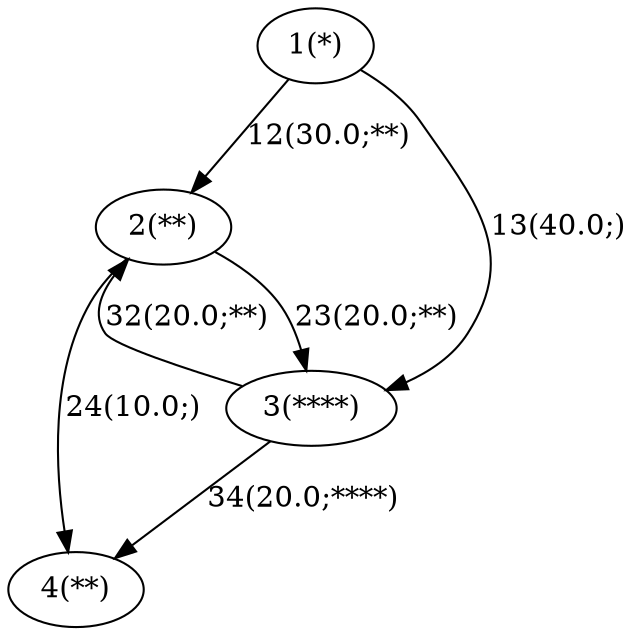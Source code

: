 digraph {
  1 [label="1(*)"];
  2 [label="2(**)"];
  3 [label="3(****)"];
  4 [label="4(**)"];
  1 -> 2 [label="12(30.0;**)"];
  1 -> 3 [label="13(40.0;)"];
  2 -> 3 [label="23(20.0;**)"];
  2 -> 4 [label="24(10.0;)"];
  3 -> 2 [label="32(20.0;**)"];
  3 -> 4 [label="34(20.0;****)"];
}
